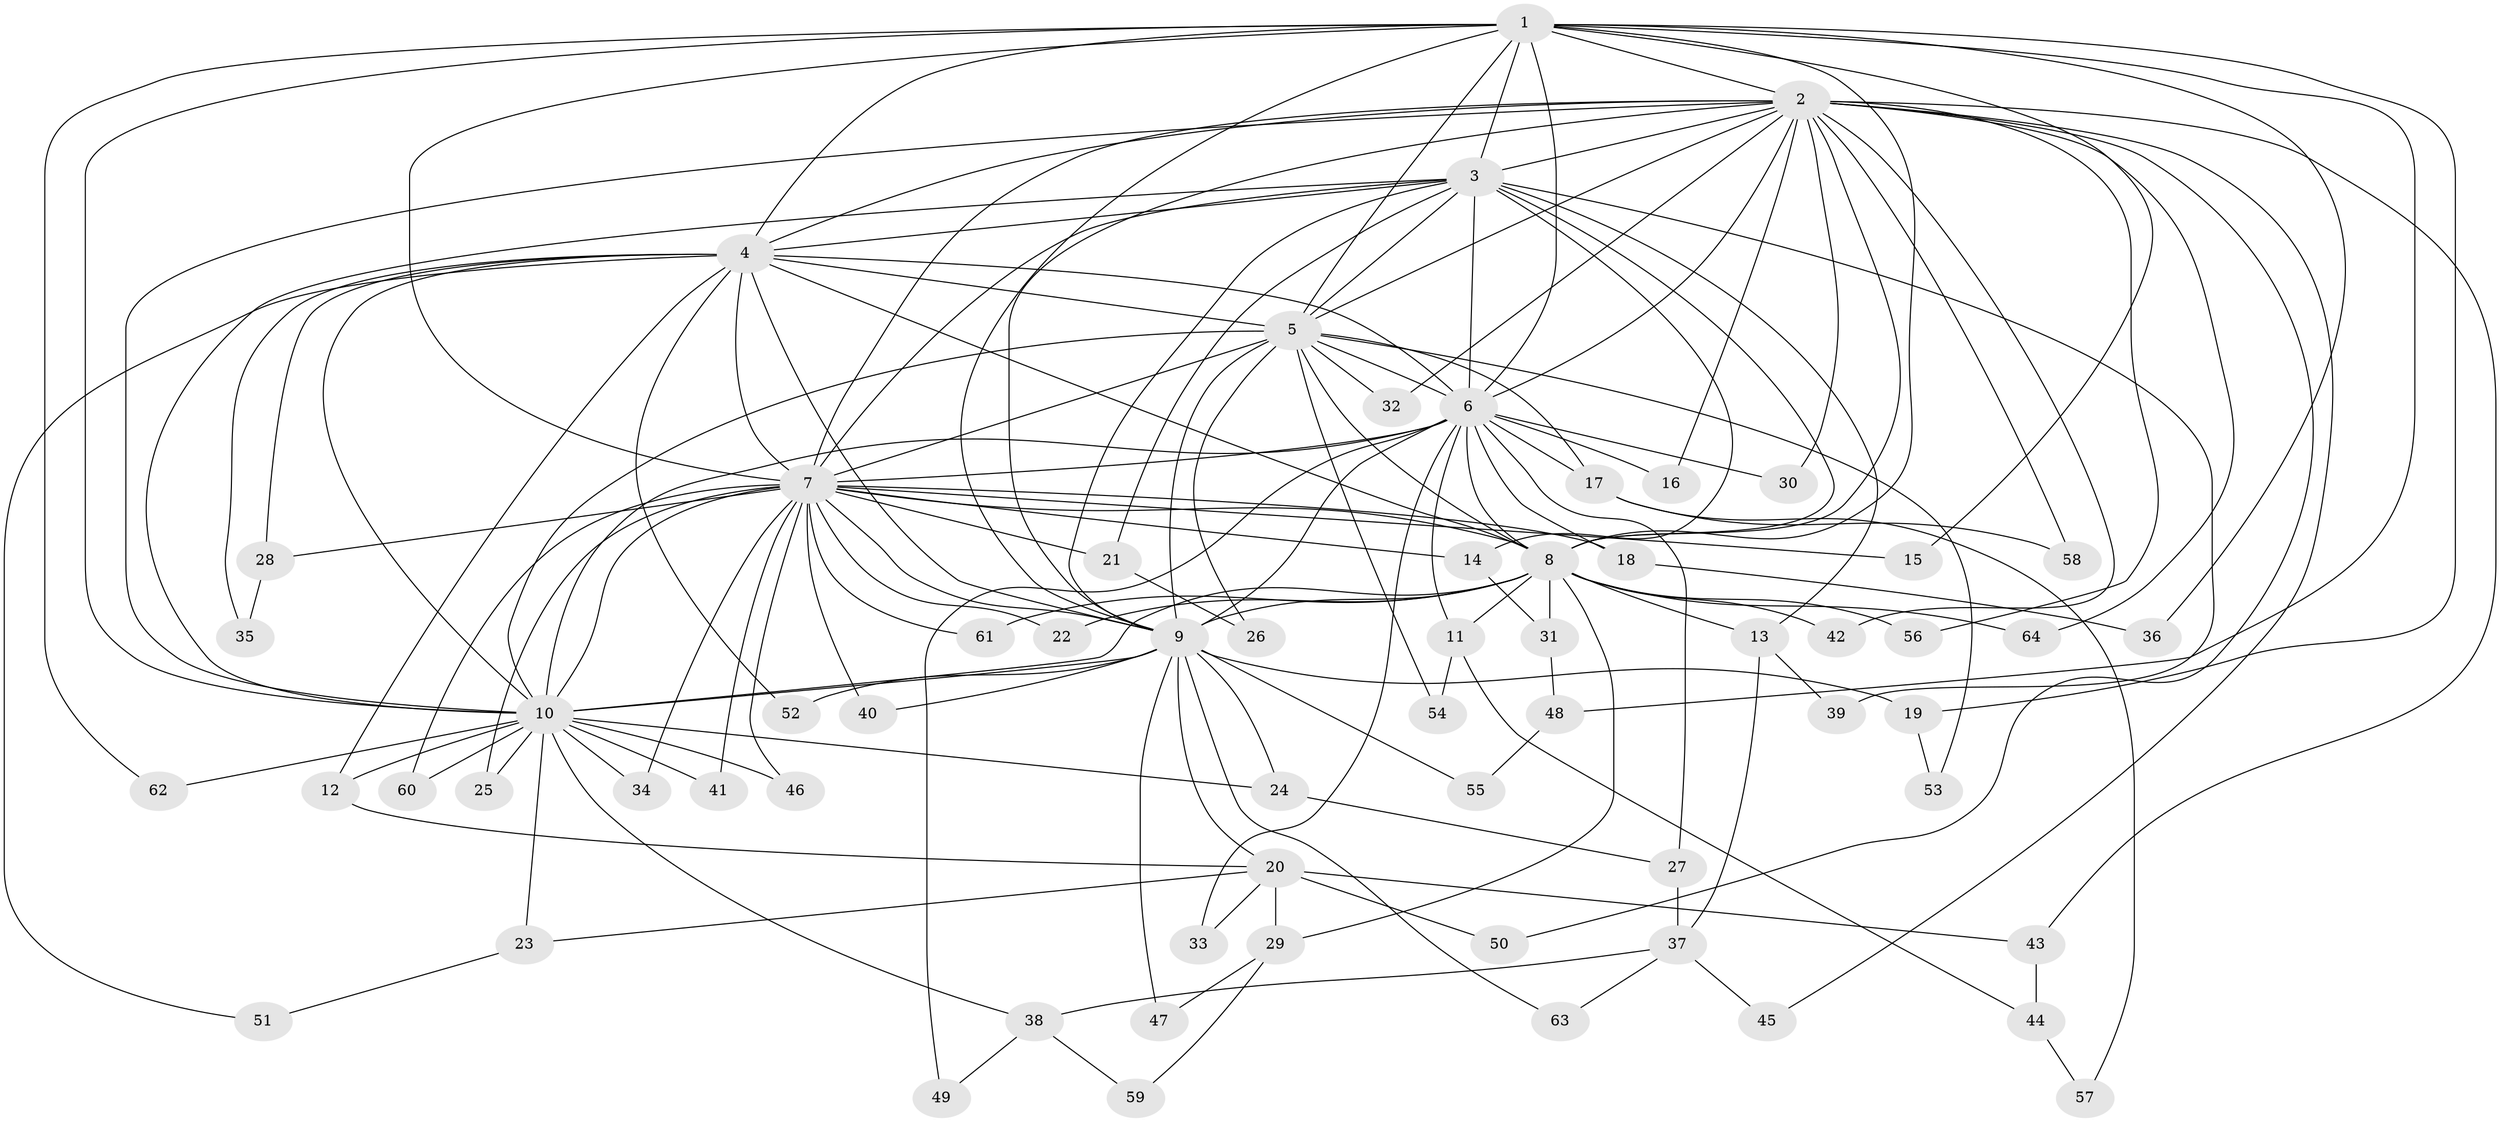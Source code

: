// coarse degree distribution, {6: 0.2, 18: 0.05, 7: 0.05, 4: 0.15, 2: 0.4, 1: 0.1, 3: 0.05}
// Generated by graph-tools (version 1.1) at 2025/49/03/04/25 22:49:42]
// undirected, 64 vertices, 153 edges
graph export_dot {
  node [color=gray90,style=filled];
  1;
  2;
  3;
  4;
  5;
  6;
  7;
  8;
  9;
  10;
  11;
  12;
  13;
  14;
  15;
  16;
  17;
  18;
  19;
  20;
  21;
  22;
  23;
  24;
  25;
  26;
  27;
  28;
  29;
  30;
  31;
  32;
  33;
  34;
  35;
  36;
  37;
  38;
  39;
  40;
  41;
  42;
  43;
  44;
  45;
  46;
  47;
  48;
  49;
  50;
  51;
  52;
  53;
  54;
  55;
  56;
  57;
  58;
  59;
  60;
  61;
  62;
  63;
  64;
  1 -- 2;
  1 -- 3;
  1 -- 4;
  1 -- 5;
  1 -- 6;
  1 -- 7;
  1 -- 8;
  1 -- 9;
  1 -- 10;
  1 -- 15;
  1 -- 19;
  1 -- 36;
  1 -- 48;
  1 -- 62;
  2 -- 3;
  2 -- 4;
  2 -- 5;
  2 -- 6;
  2 -- 7;
  2 -- 8;
  2 -- 9;
  2 -- 10;
  2 -- 16;
  2 -- 30;
  2 -- 32;
  2 -- 42;
  2 -- 43;
  2 -- 45;
  2 -- 50;
  2 -- 56;
  2 -- 58;
  2 -- 64;
  3 -- 4;
  3 -- 5;
  3 -- 6;
  3 -- 7;
  3 -- 8;
  3 -- 9;
  3 -- 10;
  3 -- 13;
  3 -- 14;
  3 -- 21;
  3 -- 39;
  4 -- 5;
  4 -- 6;
  4 -- 7;
  4 -- 8;
  4 -- 9;
  4 -- 10;
  4 -- 12;
  4 -- 28;
  4 -- 35;
  4 -- 51;
  4 -- 52;
  5 -- 6;
  5 -- 7;
  5 -- 8;
  5 -- 9;
  5 -- 10;
  5 -- 17;
  5 -- 26;
  5 -- 32;
  5 -- 53;
  5 -- 54;
  6 -- 7;
  6 -- 8;
  6 -- 9;
  6 -- 10;
  6 -- 11;
  6 -- 16;
  6 -- 17;
  6 -- 18;
  6 -- 27;
  6 -- 30;
  6 -- 33;
  6 -- 49;
  7 -- 8;
  7 -- 9;
  7 -- 10;
  7 -- 14;
  7 -- 15;
  7 -- 18;
  7 -- 21;
  7 -- 22;
  7 -- 25;
  7 -- 28;
  7 -- 34;
  7 -- 40;
  7 -- 41;
  7 -- 46;
  7 -- 60;
  7 -- 61;
  8 -- 9;
  8 -- 10;
  8 -- 11;
  8 -- 13;
  8 -- 22;
  8 -- 29;
  8 -- 31;
  8 -- 42;
  8 -- 56;
  8 -- 61;
  8 -- 64;
  9 -- 10;
  9 -- 19;
  9 -- 20;
  9 -- 24;
  9 -- 40;
  9 -- 47;
  9 -- 52;
  9 -- 55;
  9 -- 63;
  10 -- 12;
  10 -- 23;
  10 -- 24;
  10 -- 25;
  10 -- 34;
  10 -- 38;
  10 -- 41;
  10 -- 46;
  10 -- 60;
  10 -- 62;
  11 -- 44;
  11 -- 54;
  12 -- 20;
  13 -- 37;
  13 -- 39;
  14 -- 31;
  17 -- 57;
  17 -- 58;
  18 -- 36;
  19 -- 53;
  20 -- 23;
  20 -- 29;
  20 -- 33;
  20 -- 43;
  20 -- 50;
  21 -- 26;
  23 -- 51;
  24 -- 27;
  27 -- 37;
  28 -- 35;
  29 -- 47;
  29 -- 59;
  31 -- 48;
  37 -- 38;
  37 -- 45;
  37 -- 63;
  38 -- 49;
  38 -- 59;
  43 -- 44;
  44 -- 57;
  48 -- 55;
}

